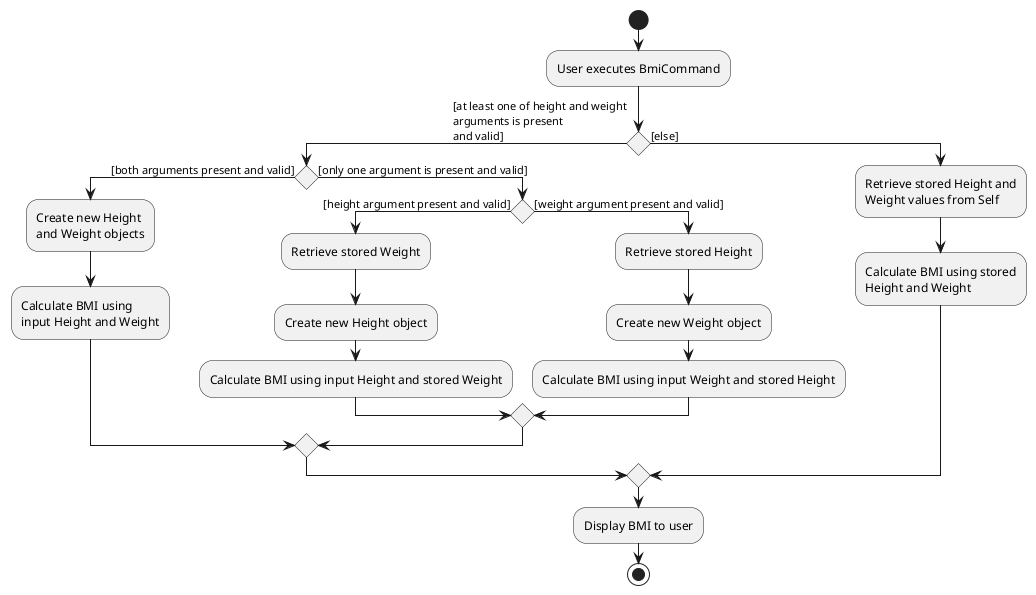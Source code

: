 @startuml
start
:User executes BmiCommand;

'Since the beta syntax does not support placing the condition outside the
'diamond we place it as the true branch instead.

if () then ([at least one of height and weight
arguments is present
and valid])
    if () then ([both arguments present and valid])
        :Create new Height
        and Weight objects;
        :Calculate BMI using
        input Height and Weight;
    else ([only one argument is present and valid])
        if () then ([height argument present and valid])
            :Retrieve stored Weight;
            :Create new Height object;
            :Calculate BMI using input Height and stored Weight;
        else ([weight argument present and valid])
            :Retrieve stored Height;
            :Create new Weight object;
            :Calculate BMI using input Weight and stored Height;
        endif
    endif

else ([else])
    :Retrieve stored Height and
    Weight values from Self;
    :Calculate BMI using stored
    Height and Weight;
endif

:Display BMI to user;
stop
@enduml
